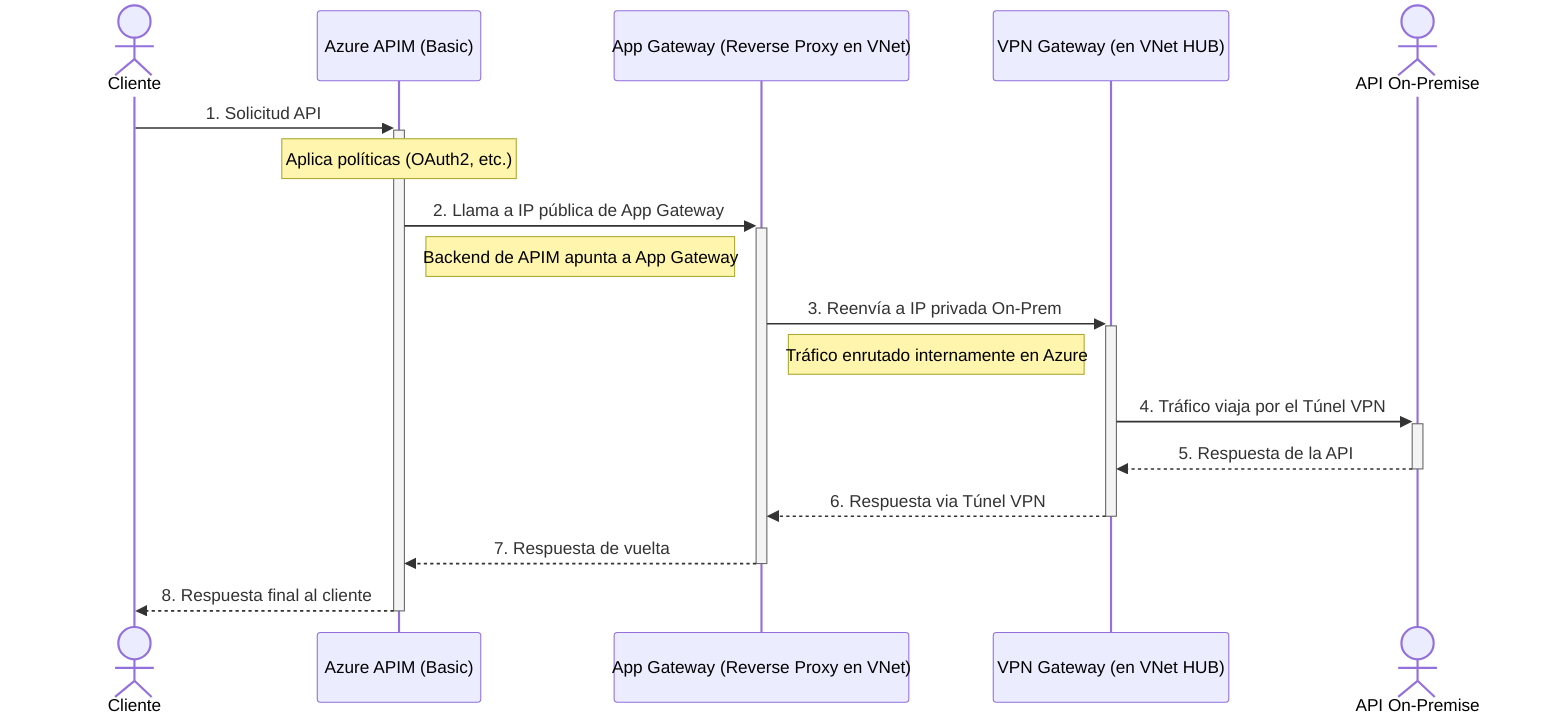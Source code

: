 sequenceDiagram
    actor Client as Cliente
    participant APIM as Azure APIM (Basic)
    participant AppGW as App Gateway (Reverse Proxy en VNet)
    participant VPNGW as VPN Gateway (en VNet HUB)
    actor OnPremAPI as API On-Premise

    Client->>+APIM: 1. Solicitud API
    Note over APIM: Aplica políticas (OAuth2, etc.)
    
    APIM->>+AppGW: 2. Llama a IP pública de App Gateway
    Note right of APIM: Backend de APIM apunta a App Gateway
    
    AppGW->>+VPNGW: 3. Reenvía a IP privada On-Prem
    Note right of AppGW: Tráfico enrutado internamente en Azure

    VPNGW->>+OnPremAPI: 4. Tráfico viaja por el Túnel VPN
    
    OnPremAPI-->>-VPNGW: 5. Respuesta de la API
    VPNGW-->>-AppGW: 6. Respuesta via Túnel VPN
    AppGW-->>-APIM: 7. Respuesta de vuelta
    
    APIM-->>-Client: 8. Respuesta final al cliente